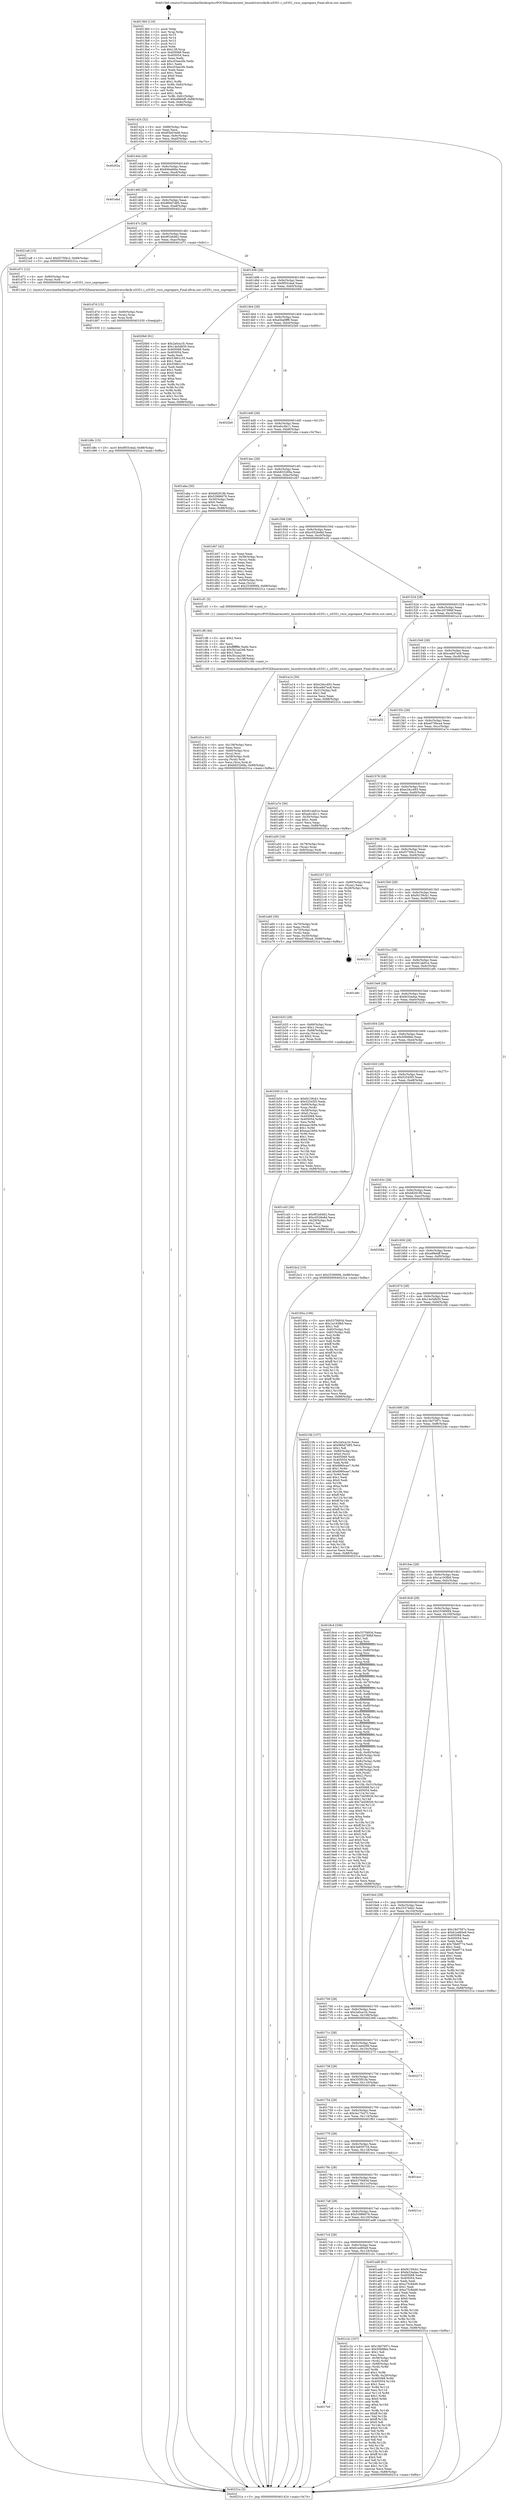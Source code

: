 digraph "0x4013b0" {
  label = "0x4013b0 (/mnt/c/Users/mathe/Desktop/tcc/POCII/binaries/extr_linuxdriversclkclk-si5351.c_si5351_vxco_unprepare_Final-ollvm.out::main(0))"
  labelloc = "t"
  node[shape=record]

  Entry [label="",width=0.3,height=0.3,shape=circle,fillcolor=black,style=filled]
  "0x401424" [label="{
     0x401424 [32]\l
     | [instrs]\l
     &nbsp;&nbsp;0x401424 \<+6\>: mov -0x88(%rbp),%eax\l
     &nbsp;&nbsp;0x40142a \<+2\>: mov %eax,%ecx\l
     &nbsp;&nbsp;0x40142c \<+6\>: sub $0x83b034d8,%ecx\l
     &nbsp;&nbsp;0x401432 \<+6\>: mov %eax,-0x9c(%rbp)\l
     &nbsp;&nbsp;0x401438 \<+6\>: mov %ecx,-0xa0(%rbp)\l
     &nbsp;&nbsp;0x40143e \<+6\>: je 000000000040202a \<main+0xc7a\>\l
  }"]
  "0x40202a" [label="{
     0x40202a\l
  }", style=dashed]
  "0x401444" [label="{
     0x401444 [28]\l
     | [instrs]\l
     &nbsp;&nbsp;0x401444 \<+5\>: jmp 0000000000401449 \<main+0x99\>\l
     &nbsp;&nbsp;0x401449 \<+6\>: mov -0x9c(%rbp),%eax\l
     &nbsp;&nbsp;0x40144f \<+5\>: sub $0x84bafdda,%eax\l
     &nbsp;&nbsp;0x401454 \<+6\>: mov %eax,-0xa4(%rbp)\l
     &nbsp;&nbsp;0x40145a \<+6\>: je 0000000000401ebd \<main+0xb0d\>\l
  }"]
  Exit [label="",width=0.3,height=0.3,shape=circle,fillcolor=black,style=filled,peripheries=2]
  "0x401ebd" [label="{
     0x401ebd\l
  }", style=dashed]
  "0x401460" [label="{
     0x401460 [28]\l
     | [instrs]\l
     &nbsp;&nbsp;0x401460 \<+5\>: jmp 0000000000401465 \<main+0xb5\>\l
     &nbsp;&nbsp;0x401465 \<+6\>: mov -0x9c(%rbp),%eax\l
     &nbsp;&nbsp;0x40146b \<+5\>: sub $0x966d7d85,%eax\l
     &nbsp;&nbsp;0x401470 \<+6\>: mov %eax,-0xa8(%rbp)\l
     &nbsp;&nbsp;0x401476 \<+6\>: je 00000000004021a8 \<main+0xdf8\>\l
  }"]
  "0x401d8c" [label="{
     0x401d8c [15]\l
     | [instrs]\l
     &nbsp;&nbsp;0x401d8c \<+10\>: movl $0x9f55c4ad,-0x88(%rbp)\l
     &nbsp;&nbsp;0x401d96 \<+5\>: jmp 000000000040231a \<main+0xf6a\>\l
  }"]
  "0x4021a8" [label="{
     0x4021a8 [15]\l
     | [instrs]\l
     &nbsp;&nbsp;0x4021a8 \<+10\>: movl $0xf375f4c2,-0x88(%rbp)\l
     &nbsp;&nbsp;0x4021b2 \<+5\>: jmp 000000000040231a \<main+0xf6a\>\l
  }"]
  "0x40147c" [label="{
     0x40147c [28]\l
     | [instrs]\l
     &nbsp;&nbsp;0x40147c \<+5\>: jmp 0000000000401481 \<main+0xd1\>\l
     &nbsp;&nbsp;0x401481 \<+6\>: mov -0x9c(%rbp),%eax\l
     &nbsp;&nbsp;0x401487 \<+5\>: sub $0x9f1b6462,%eax\l
     &nbsp;&nbsp;0x40148c \<+6\>: mov %eax,-0xac(%rbp)\l
     &nbsp;&nbsp;0x401492 \<+6\>: je 0000000000401d71 \<main+0x9c1\>\l
  }"]
  "0x401d7d" [label="{
     0x401d7d [15]\l
     | [instrs]\l
     &nbsp;&nbsp;0x401d7d \<+4\>: mov -0x60(%rbp),%rax\l
     &nbsp;&nbsp;0x401d81 \<+3\>: mov (%rax),%rax\l
     &nbsp;&nbsp;0x401d84 \<+3\>: mov %rax,%rdi\l
     &nbsp;&nbsp;0x401d87 \<+5\>: call 0000000000401030 \<free@plt\>\l
     | [calls]\l
     &nbsp;&nbsp;0x401030 \{1\} (unknown)\l
  }"]
  "0x401d71" [label="{
     0x401d71 [12]\l
     | [instrs]\l
     &nbsp;&nbsp;0x401d71 \<+4\>: mov -0x60(%rbp),%rax\l
     &nbsp;&nbsp;0x401d75 \<+3\>: mov (%rax),%rdi\l
     &nbsp;&nbsp;0x401d78 \<+5\>: call 00000000004013a0 \<si5351_vxco_unprepare\>\l
     | [calls]\l
     &nbsp;&nbsp;0x4013a0 \{1\} (/mnt/c/Users/mathe/Desktop/tcc/POCII/binaries/extr_linuxdriversclkclk-si5351.c_si5351_vxco_unprepare_Final-ollvm.out::si5351_vxco_unprepare)\l
  }"]
  "0x401498" [label="{
     0x401498 [28]\l
     | [instrs]\l
     &nbsp;&nbsp;0x401498 \<+5\>: jmp 000000000040149d \<main+0xed\>\l
     &nbsp;&nbsp;0x40149d \<+6\>: mov -0x9c(%rbp),%eax\l
     &nbsp;&nbsp;0x4014a3 \<+5\>: sub $0x9f55c4ad,%eax\l
     &nbsp;&nbsp;0x4014a8 \<+6\>: mov %eax,-0xb0(%rbp)\l
     &nbsp;&nbsp;0x4014ae \<+6\>: je 00000000004020b0 \<main+0xd00\>\l
  }"]
  "0x401d1e" [label="{
     0x401d1e [41]\l
     | [instrs]\l
     &nbsp;&nbsp;0x401d1e \<+6\>: mov -0x138(%rbp),%ecx\l
     &nbsp;&nbsp;0x401d24 \<+3\>: imul %eax,%ecx\l
     &nbsp;&nbsp;0x401d27 \<+4\>: mov -0x60(%rbp),%rsi\l
     &nbsp;&nbsp;0x401d2b \<+3\>: mov (%rsi),%rsi\l
     &nbsp;&nbsp;0x401d2e \<+4\>: mov -0x58(%rbp),%rdi\l
     &nbsp;&nbsp;0x401d32 \<+3\>: movslq (%rdi),%rdi\l
     &nbsp;&nbsp;0x401d35 \<+3\>: mov %ecx,(%rsi,%rdi,4)\l
     &nbsp;&nbsp;0x401d38 \<+10\>: movl $0xb833269a,-0x88(%rbp)\l
     &nbsp;&nbsp;0x401d42 \<+5\>: jmp 000000000040231a \<main+0xf6a\>\l
  }"]
  "0x4020b0" [label="{
     0x4020b0 [91]\l
     | [instrs]\l
     &nbsp;&nbsp;0x4020b0 \<+5\>: mov $0x2a0ca1fc,%eax\l
     &nbsp;&nbsp;0x4020b5 \<+5\>: mov $0x14e5db50,%ecx\l
     &nbsp;&nbsp;0x4020ba \<+7\>: mov 0x405068,%edx\l
     &nbsp;&nbsp;0x4020c1 \<+7\>: mov 0x405054,%esi\l
     &nbsp;&nbsp;0x4020c8 \<+2\>: mov %edx,%edi\l
     &nbsp;&nbsp;0x4020ca \<+6\>: add $0x53861c35,%edi\l
     &nbsp;&nbsp;0x4020d0 \<+3\>: sub $0x1,%edi\l
     &nbsp;&nbsp;0x4020d3 \<+6\>: sub $0x53861c35,%edi\l
     &nbsp;&nbsp;0x4020d9 \<+3\>: imul %edi,%edx\l
     &nbsp;&nbsp;0x4020dc \<+3\>: and $0x1,%edx\l
     &nbsp;&nbsp;0x4020df \<+3\>: cmp $0x0,%edx\l
     &nbsp;&nbsp;0x4020e2 \<+4\>: sete %r8b\l
     &nbsp;&nbsp;0x4020e6 \<+3\>: cmp $0xa,%esi\l
     &nbsp;&nbsp;0x4020e9 \<+4\>: setl %r9b\l
     &nbsp;&nbsp;0x4020ed \<+3\>: mov %r8b,%r10b\l
     &nbsp;&nbsp;0x4020f0 \<+3\>: and %r9b,%r10b\l
     &nbsp;&nbsp;0x4020f3 \<+3\>: xor %r9b,%r8b\l
     &nbsp;&nbsp;0x4020f6 \<+3\>: or %r8b,%r10b\l
     &nbsp;&nbsp;0x4020f9 \<+4\>: test $0x1,%r10b\l
     &nbsp;&nbsp;0x4020fd \<+3\>: cmovne %ecx,%eax\l
     &nbsp;&nbsp;0x402100 \<+6\>: mov %eax,-0x88(%rbp)\l
     &nbsp;&nbsp;0x402106 \<+5\>: jmp 000000000040231a \<main+0xf6a\>\l
  }"]
  "0x4014b4" [label="{
     0x4014b4 [28]\l
     | [instrs]\l
     &nbsp;&nbsp;0x4014b4 \<+5\>: jmp 00000000004014b9 \<main+0x109\>\l
     &nbsp;&nbsp;0x4014b9 \<+6\>: mov -0x9c(%rbp),%eax\l
     &nbsp;&nbsp;0x4014bf \<+5\>: sub $0xa5ba9ff8,%eax\l
     &nbsp;&nbsp;0x4014c4 \<+6\>: mov %eax,-0xb4(%rbp)\l
     &nbsp;&nbsp;0x4014ca \<+6\>: je 00000000004022b0 \<main+0xf00\>\l
  }"]
  "0x401cf6" [label="{
     0x401cf6 [40]\l
     | [instrs]\l
     &nbsp;&nbsp;0x401cf6 \<+5\>: mov $0x2,%ecx\l
     &nbsp;&nbsp;0x401cfb \<+1\>: cltd\l
     &nbsp;&nbsp;0x401cfc \<+2\>: idiv %ecx\l
     &nbsp;&nbsp;0x401cfe \<+6\>: imul $0xfffffffe,%edx,%ecx\l
     &nbsp;&nbsp;0x401d04 \<+6\>: sub $0x3b1aa248,%ecx\l
     &nbsp;&nbsp;0x401d0a \<+3\>: add $0x1,%ecx\l
     &nbsp;&nbsp;0x401d0d \<+6\>: add $0x3b1aa248,%ecx\l
     &nbsp;&nbsp;0x401d13 \<+6\>: mov %ecx,-0x138(%rbp)\l
     &nbsp;&nbsp;0x401d19 \<+5\>: call 0000000000401160 \<next_i\>\l
     | [calls]\l
     &nbsp;&nbsp;0x401160 \{1\} (/mnt/c/Users/mathe/Desktop/tcc/POCII/binaries/extr_linuxdriversclkclk-si5351.c_si5351_vxco_unprepare_Final-ollvm.out::next_i)\l
  }"]
  "0x4022b0" [label="{
     0x4022b0\l
  }", style=dashed]
  "0x4014d0" [label="{
     0x4014d0 [28]\l
     | [instrs]\l
     &nbsp;&nbsp;0x4014d0 \<+5\>: jmp 00000000004014d5 \<main+0x125\>\l
     &nbsp;&nbsp;0x4014d5 \<+6\>: mov -0x9c(%rbp),%eax\l
     &nbsp;&nbsp;0x4014db \<+5\>: sub $0xafcc4b11,%eax\l
     &nbsp;&nbsp;0x4014e0 \<+6\>: mov %eax,-0xb8(%rbp)\l
     &nbsp;&nbsp;0x4014e6 \<+6\>: je 0000000000401aba \<main+0x70a\>\l
  }"]
  "0x4017e0" [label="{
     0x4017e0\l
  }", style=dashed]
  "0x401aba" [label="{
     0x401aba [30]\l
     | [instrs]\l
     &nbsp;&nbsp;0x401aba \<+5\>: mov $0xb82919b,%eax\l
     &nbsp;&nbsp;0x401abf \<+5\>: mov $0x53986076,%ecx\l
     &nbsp;&nbsp;0x401ac4 \<+3\>: mov -0x30(%rbp),%edx\l
     &nbsp;&nbsp;0x401ac7 \<+3\>: cmp $0x0,%edx\l
     &nbsp;&nbsp;0x401aca \<+3\>: cmove %ecx,%eax\l
     &nbsp;&nbsp;0x401acd \<+6\>: mov %eax,-0x88(%rbp)\l
     &nbsp;&nbsp;0x401ad3 \<+5\>: jmp 000000000040231a \<main+0xf6a\>\l
  }"]
  "0x4014ec" [label="{
     0x4014ec [28]\l
     | [instrs]\l
     &nbsp;&nbsp;0x4014ec \<+5\>: jmp 00000000004014f1 \<main+0x141\>\l
     &nbsp;&nbsp;0x4014f1 \<+6\>: mov -0x9c(%rbp),%eax\l
     &nbsp;&nbsp;0x4014f7 \<+5\>: sub $0xb833269a,%eax\l
     &nbsp;&nbsp;0x4014fc \<+6\>: mov %eax,-0xbc(%rbp)\l
     &nbsp;&nbsp;0x401502 \<+6\>: je 0000000000401d47 \<main+0x997\>\l
  }"]
  "0x401c2c" [label="{
     0x401c2c [167]\l
     | [instrs]\l
     &nbsp;&nbsp;0x401c2c \<+5\>: mov $0x18d7597c,%eax\l
     &nbsp;&nbsp;0x401c31 \<+5\>: mov $0x50fd9bb,%ecx\l
     &nbsp;&nbsp;0x401c36 \<+2\>: mov $0x1,%dl\l
     &nbsp;&nbsp;0x401c38 \<+2\>: xor %esi,%esi\l
     &nbsp;&nbsp;0x401c3a \<+4\>: mov -0x58(%rbp),%rdi\l
     &nbsp;&nbsp;0x401c3e \<+3\>: mov (%rdi),%r8d\l
     &nbsp;&nbsp;0x401c41 \<+4\>: mov -0x68(%rbp),%rdi\l
     &nbsp;&nbsp;0x401c45 \<+3\>: cmp (%rdi),%r8d\l
     &nbsp;&nbsp;0x401c48 \<+4\>: setl %r9b\l
     &nbsp;&nbsp;0x401c4c \<+4\>: and $0x1,%r9b\l
     &nbsp;&nbsp;0x401c50 \<+4\>: mov %r9b,-0x29(%rbp)\l
     &nbsp;&nbsp;0x401c54 \<+8\>: mov 0x405068,%r8d\l
     &nbsp;&nbsp;0x401c5c \<+8\>: mov 0x405054,%r10d\l
     &nbsp;&nbsp;0x401c64 \<+3\>: sub $0x1,%esi\l
     &nbsp;&nbsp;0x401c67 \<+3\>: mov %r8d,%r11d\l
     &nbsp;&nbsp;0x401c6a \<+3\>: add %esi,%r11d\l
     &nbsp;&nbsp;0x401c6d \<+4\>: imul %r11d,%r8d\l
     &nbsp;&nbsp;0x401c71 \<+4\>: and $0x1,%r8d\l
     &nbsp;&nbsp;0x401c75 \<+4\>: cmp $0x0,%r8d\l
     &nbsp;&nbsp;0x401c79 \<+4\>: sete %r9b\l
     &nbsp;&nbsp;0x401c7d \<+4\>: cmp $0xa,%r10d\l
     &nbsp;&nbsp;0x401c81 \<+3\>: setl %bl\l
     &nbsp;&nbsp;0x401c84 \<+3\>: mov %r9b,%r14b\l
     &nbsp;&nbsp;0x401c87 \<+4\>: xor $0xff,%r14b\l
     &nbsp;&nbsp;0x401c8b \<+3\>: mov %bl,%r15b\l
     &nbsp;&nbsp;0x401c8e \<+4\>: xor $0xff,%r15b\l
     &nbsp;&nbsp;0x401c92 \<+3\>: xor $0x0,%dl\l
     &nbsp;&nbsp;0x401c95 \<+3\>: mov %r14b,%r12b\l
     &nbsp;&nbsp;0x401c98 \<+4\>: and $0x0,%r12b\l
     &nbsp;&nbsp;0x401c9c \<+3\>: and %dl,%r9b\l
     &nbsp;&nbsp;0x401c9f \<+3\>: mov %r15b,%r13b\l
     &nbsp;&nbsp;0x401ca2 \<+4\>: and $0x0,%r13b\l
     &nbsp;&nbsp;0x401ca6 \<+2\>: and %dl,%bl\l
     &nbsp;&nbsp;0x401ca8 \<+3\>: or %r9b,%r12b\l
     &nbsp;&nbsp;0x401cab \<+3\>: or %bl,%r13b\l
     &nbsp;&nbsp;0x401cae \<+3\>: xor %r13b,%r12b\l
     &nbsp;&nbsp;0x401cb1 \<+3\>: or %r15b,%r14b\l
     &nbsp;&nbsp;0x401cb4 \<+4\>: xor $0xff,%r14b\l
     &nbsp;&nbsp;0x401cb8 \<+3\>: or $0x0,%dl\l
     &nbsp;&nbsp;0x401cbb \<+3\>: and %dl,%r14b\l
     &nbsp;&nbsp;0x401cbe \<+3\>: or %r14b,%r12b\l
     &nbsp;&nbsp;0x401cc1 \<+4\>: test $0x1,%r12b\l
     &nbsp;&nbsp;0x401cc5 \<+3\>: cmovne %ecx,%eax\l
     &nbsp;&nbsp;0x401cc8 \<+6\>: mov %eax,-0x88(%rbp)\l
     &nbsp;&nbsp;0x401cce \<+5\>: jmp 000000000040231a \<main+0xf6a\>\l
  }"]
  "0x401d47" [label="{
     0x401d47 [42]\l
     | [instrs]\l
     &nbsp;&nbsp;0x401d47 \<+2\>: xor %eax,%eax\l
     &nbsp;&nbsp;0x401d49 \<+4\>: mov -0x58(%rbp),%rcx\l
     &nbsp;&nbsp;0x401d4d \<+2\>: mov (%rcx),%edx\l
     &nbsp;&nbsp;0x401d4f \<+2\>: mov %eax,%esi\l
     &nbsp;&nbsp;0x401d51 \<+2\>: sub %edx,%esi\l
     &nbsp;&nbsp;0x401d53 \<+2\>: mov %eax,%edx\l
     &nbsp;&nbsp;0x401d55 \<+3\>: sub $0x1,%edx\l
     &nbsp;&nbsp;0x401d58 \<+2\>: add %edx,%esi\l
     &nbsp;&nbsp;0x401d5a \<+2\>: sub %esi,%eax\l
     &nbsp;&nbsp;0x401d5c \<+4\>: mov -0x58(%rbp),%rcx\l
     &nbsp;&nbsp;0x401d60 \<+2\>: mov %eax,(%rcx)\l
     &nbsp;&nbsp;0x401d62 \<+10\>: movl $0x253690f4,-0x88(%rbp)\l
     &nbsp;&nbsp;0x401d6c \<+5\>: jmp 000000000040231a \<main+0xf6a\>\l
  }"]
  "0x401508" [label="{
     0x401508 [28]\l
     | [instrs]\l
     &nbsp;&nbsp;0x401508 \<+5\>: jmp 000000000040150d \<main+0x15d\>\l
     &nbsp;&nbsp;0x40150d \<+6\>: mov -0x9c(%rbp),%eax\l
     &nbsp;&nbsp;0x401513 \<+5\>: sub $0xc0526e8d,%eax\l
     &nbsp;&nbsp;0x401518 \<+6\>: mov %eax,-0xc0(%rbp)\l
     &nbsp;&nbsp;0x40151e \<+6\>: je 0000000000401cf1 \<main+0x941\>\l
  }"]
  "0x401b50" [label="{
     0x401b50 [114]\l
     | [instrs]\l
     &nbsp;&nbsp;0x401b50 \<+5\>: mov $0xf4159cb1,%ecx\l
     &nbsp;&nbsp;0x401b55 \<+5\>: mov $0x52545f3,%edx\l
     &nbsp;&nbsp;0x401b5a \<+4\>: mov -0x60(%rbp),%rdi\l
     &nbsp;&nbsp;0x401b5e \<+3\>: mov %rax,(%rdi)\l
     &nbsp;&nbsp;0x401b61 \<+4\>: mov -0x58(%rbp),%rax\l
     &nbsp;&nbsp;0x401b65 \<+6\>: movl $0x0,(%rax)\l
     &nbsp;&nbsp;0x401b6b \<+7\>: mov 0x405068,%esi\l
     &nbsp;&nbsp;0x401b72 \<+8\>: mov 0x405054,%r8d\l
     &nbsp;&nbsp;0x401b7a \<+3\>: mov %esi,%r9d\l
     &nbsp;&nbsp;0x401b7d \<+7\>: sub $0xeaa1fe94,%r9d\l
     &nbsp;&nbsp;0x401b84 \<+4\>: sub $0x1,%r9d\l
     &nbsp;&nbsp;0x401b88 \<+7\>: add $0xeaa1fe94,%r9d\l
     &nbsp;&nbsp;0x401b8f \<+4\>: imul %r9d,%esi\l
     &nbsp;&nbsp;0x401b93 \<+3\>: and $0x1,%esi\l
     &nbsp;&nbsp;0x401b96 \<+3\>: cmp $0x0,%esi\l
     &nbsp;&nbsp;0x401b99 \<+4\>: sete %r10b\l
     &nbsp;&nbsp;0x401b9d \<+4\>: cmp $0xa,%r8d\l
     &nbsp;&nbsp;0x401ba1 \<+4\>: setl %r11b\l
     &nbsp;&nbsp;0x401ba5 \<+3\>: mov %r10b,%bl\l
     &nbsp;&nbsp;0x401ba8 \<+3\>: and %r11b,%bl\l
     &nbsp;&nbsp;0x401bab \<+3\>: xor %r11b,%r10b\l
     &nbsp;&nbsp;0x401bae \<+3\>: or %r10b,%bl\l
     &nbsp;&nbsp;0x401bb1 \<+3\>: test $0x1,%bl\l
     &nbsp;&nbsp;0x401bb4 \<+3\>: cmovne %edx,%ecx\l
     &nbsp;&nbsp;0x401bb7 \<+6\>: mov %ecx,-0x88(%rbp)\l
     &nbsp;&nbsp;0x401bbd \<+5\>: jmp 000000000040231a \<main+0xf6a\>\l
  }"]
  "0x401cf1" [label="{
     0x401cf1 [5]\l
     | [instrs]\l
     &nbsp;&nbsp;0x401cf1 \<+5\>: call 0000000000401160 \<next_i\>\l
     | [calls]\l
     &nbsp;&nbsp;0x401160 \{1\} (/mnt/c/Users/mathe/Desktop/tcc/POCII/binaries/extr_linuxdriversclkclk-si5351.c_si5351_vxco_unprepare_Final-ollvm.out::next_i)\l
  }"]
  "0x401524" [label="{
     0x401524 [28]\l
     | [instrs]\l
     &nbsp;&nbsp;0x401524 \<+5\>: jmp 0000000000401529 \<main+0x179\>\l
     &nbsp;&nbsp;0x401529 \<+6\>: mov -0x9c(%rbp),%eax\l
     &nbsp;&nbsp;0x40152f \<+5\>: sub $0xc20789bf,%eax\l
     &nbsp;&nbsp;0x401534 \<+6\>: mov %eax,-0xc4(%rbp)\l
     &nbsp;&nbsp;0x40153a \<+6\>: je 0000000000401a14 \<main+0x664\>\l
  }"]
  "0x4017c4" [label="{
     0x4017c4 [28]\l
     | [instrs]\l
     &nbsp;&nbsp;0x4017c4 \<+5\>: jmp 00000000004017c9 \<main+0x419\>\l
     &nbsp;&nbsp;0x4017c9 \<+6\>: mov -0x9c(%rbp),%eax\l
     &nbsp;&nbsp;0x4017cf \<+5\>: sub $0x61ed85e9,%eax\l
     &nbsp;&nbsp;0x4017d4 \<+6\>: mov %eax,-0x124(%rbp)\l
     &nbsp;&nbsp;0x4017da \<+6\>: je 0000000000401c2c \<main+0x87c\>\l
  }"]
  "0x401a14" [label="{
     0x401a14 [30]\l
     | [instrs]\l
     &nbsp;&nbsp;0x401a14 \<+5\>: mov $0xe2dcc493,%eax\l
     &nbsp;&nbsp;0x401a19 \<+5\>: mov $0xca8d7ac8,%ecx\l
     &nbsp;&nbsp;0x401a1e \<+3\>: mov -0x31(%rbp),%dl\l
     &nbsp;&nbsp;0x401a21 \<+3\>: test $0x1,%dl\l
     &nbsp;&nbsp;0x401a24 \<+3\>: cmovne %ecx,%eax\l
     &nbsp;&nbsp;0x401a27 \<+6\>: mov %eax,-0x88(%rbp)\l
     &nbsp;&nbsp;0x401a2d \<+5\>: jmp 000000000040231a \<main+0xf6a\>\l
  }"]
  "0x401540" [label="{
     0x401540 [28]\l
     | [instrs]\l
     &nbsp;&nbsp;0x401540 \<+5\>: jmp 0000000000401545 \<main+0x195\>\l
     &nbsp;&nbsp;0x401545 \<+6\>: mov -0x9c(%rbp),%eax\l
     &nbsp;&nbsp;0x40154b \<+5\>: sub $0xca8d7ac8,%eax\l
     &nbsp;&nbsp;0x401550 \<+6\>: mov %eax,-0xc8(%rbp)\l
     &nbsp;&nbsp;0x401556 \<+6\>: je 0000000000401a32 \<main+0x682\>\l
  }"]
  "0x401ad8" [label="{
     0x401ad8 [91]\l
     | [instrs]\l
     &nbsp;&nbsp;0x401ad8 \<+5\>: mov $0xf4159cb1,%eax\l
     &nbsp;&nbsp;0x401add \<+5\>: mov $0xfe33adaa,%ecx\l
     &nbsp;&nbsp;0x401ae2 \<+7\>: mov 0x405068,%edx\l
     &nbsp;&nbsp;0x401ae9 \<+7\>: mov 0x405054,%esi\l
     &nbsp;&nbsp;0x401af0 \<+2\>: mov %edx,%edi\l
     &nbsp;&nbsp;0x401af2 \<+6\>: sub $0xa75c8dd6,%edi\l
     &nbsp;&nbsp;0x401af8 \<+3\>: sub $0x1,%edi\l
     &nbsp;&nbsp;0x401afb \<+6\>: add $0xa75c8dd6,%edi\l
     &nbsp;&nbsp;0x401b01 \<+3\>: imul %edi,%edx\l
     &nbsp;&nbsp;0x401b04 \<+3\>: and $0x1,%edx\l
     &nbsp;&nbsp;0x401b07 \<+3\>: cmp $0x0,%edx\l
     &nbsp;&nbsp;0x401b0a \<+4\>: sete %r8b\l
     &nbsp;&nbsp;0x401b0e \<+3\>: cmp $0xa,%esi\l
     &nbsp;&nbsp;0x401b11 \<+4\>: setl %r9b\l
     &nbsp;&nbsp;0x401b15 \<+3\>: mov %r8b,%r10b\l
     &nbsp;&nbsp;0x401b18 \<+3\>: and %r9b,%r10b\l
     &nbsp;&nbsp;0x401b1b \<+3\>: xor %r9b,%r8b\l
     &nbsp;&nbsp;0x401b1e \<+3\>: or %r8b,%r10b\l
     &nbsp;&nbsp;0x401b21 \<+4\>: test $0x1,%r10b\l
     &nbsp;&nbsp;0x401b25 \<+3\>: cmovne %ecx,%eax\l
     &nbsp;&nbsp;0x401b28 \<+6\>: mov %eax,-0x88(%rbp)\l
     &nbsp;&nbsp;0x401b2e \<+5\>: jmp 000000000040231a \<main+0xf6a\>\l
  }"]
  "0x401a32" [label="{
     0x401a32\l
  }", style=dashed]
  "0x40155c" [label="{
     0x40155c [28]\l
     | [instrs]\l
     &nbsp;&nbsp;0x40155c \<+5\>: jmp 0000000000401561 \<main+0x1b1\>\l
     &nbsp;&nbsp;0x401561 \<+6\>: mov -0x9c(%rbp),%eax\l
     &nbsp;&nbsp;0x401567 \<+5\>: sub $0xe070bca4,%eax\l
     &nbsp;&nbsp;0x40156c \<+6\>: mov %eax,-0xcc(%rbp)\l
     &nbsp;&nbsp;0x401572 \<+6\>: je 0000000000401a7e \<main+0x6ce\>\l
  }"]
  "0x4017a8" [label="{
     0x4017a8 [28]\l
     | [instrs]\l
     &nbsp;&nbsp;0x4017a8 \<+5\>: jmp 00000000004017ad \<main+0x3fd\>\l
     &nbsp;&nbsp;0x4017ad \<+6\>: mov -0x9c(%rbp),%eax\l
     &nbsp;&nbsp;0x4017b3 \<+5\>: sub $0x53986076,%eax\l
     &nbsp;&nbsp;0x4017b8 \<+6\>: mov %eax,-0x120(%rbp)\l
     &nbsp;&nbsp;0x4017be \<+6\>: je 0000000000401ad8 \<main+0x728\>\l
  }"]
  "0x401a7e" [label="{
     0x401a7e [30]\l
     | [instrs]\l
     &nbsp;&nbsp;0x401a7e \<+5\>: mov $0xf41ab91e,%eax\l
     &nbsp;&nbsp;0x401a83 \<+5\>: mov $0xafcc4b11,%ecx\l
     &nbsp;&nbsp;0x401a88 \<+3\>: mov -0x30(%rbp),%edx\l
     &nbsp;&nbsp;0x401a8b \<+3\>: cmp $0x1,%edx\l
     &nbsp;&nbsp;0x401a8e \<+3\>: cmovl %ecx,%eax\l
     &nbsp;&nbsp;0x401a91 \<+6\>: mov %eax,-0x88(%rbp)\l
     &nbsp;&nbsp;0x401a97 \<+5\>: jmp 000000000040231a \<main+0xf6a\>\l
  }"]
  "0x401578" [label="{
     0x401578 [28]\l
     | [instrs]\l
     &nbsp;&nbsp;0x401578 \<+5\>: jmp 000000000040157d \<main+0x1cd\>\l
     &nbsp;&nbsp;0x40157d \<+6\>: mov -0x9c(%rbp),%eax\l
     &nbsp;&nbsp;0x401583 \<+5\>: sub $0xe2dcc493,%eax\l
     &nbsp;&nbsp;0x401588 \<+6\>: mov %eax,-0xd0(%rbp)\l
     &nbsp;&nbsp;0x40158e \<+6\>: je 0000000000401a50 \<main+0x6a0\>\l
  }"]
  "0x4021cc" [label="{
     0x4021cc\l
  }", style=dashed]
  "0x401a50" [label="{
     0x401a50 [16]\l
     | [instrs]\l
     &nbsp;&nbsp;0x401a50 \<+4\>: mov -0x78(%rbp),%rax\l
     &nbsp;&nbsp;0x401a54 \<+3\>: mov (%rax),%rax\l
     &nbsp;&nbsp;0x401a57 \<+4\>: mov 0x8(%rax),%rdi\l
     &nbsp;&nbsp;0x401a5b \<+5\>: call 0000000000401060 \<atoi@plt\>\l
     | [calls]\l
     &nbsp;&nbsp;0x401060 \{1\} (unknown)\l
  }"]
  "0x401594" [label="{
     0x401594 [28]\l
     | [instrs]\l
     &nbsp;&nbsp;0x401594 \<+5\>: jmp 0000000000401599 \<main+0x1e9\>\l
     &nbsp;&nbsp;0x401599 \<+6\>: mov -0x9c(%rbp),%eax\l
     &nbsp;&nbsp;0x40159f \<+5\>: sub $0xf375f4c2,%eax\l
     &nbsp;&nbsp;0x4015a4 \<+6\>: mov %eax,-0xd4(%rbp)\l
     &nbsp;&nbsp;0x4015aa \<+6\>: je 00000000004021b7 \<main+0xe07\>\l
  }"]
  "0x40178c" [label="{
     0x40178c [28]\l
     | [instrs]\l
     &nbsp;&nbsp;0x40178c \<+5\>: jmp 0000000000401791 \<main+0x3e1\>\l
     &nbsp;&nbsp;0x401791 \<+6\>: mov -0x9c(%rbp),%eax\l
     &nbsp;&nbsp;0x401797 \<+5\>: sub $0x537f493d,%eax\l
     &nbsp;&nbsp;0x40179c \<+6\>: mov %eax,-0x11c(%rbp)\l
     &nbsp;&nbsp;0x4017a2 \<+6\>: je 00000000004021cc \<main+0xe1c\>\l
  }"]
  "0x4021b7" [label="{
     0x4021b7 [21]\l
     | [instrs]\l
     &nbsp;&nbsp;0x4021b7 \<+4\>: mov -0x80(%rbp),%rax\l
     &nbsp;&nbsp;0x4021bb \<+2\>: mov (%rax),%eax\l
     &nbsp;&nbsp;0x4021bd \<+4\>: lea -0x28(%rbp),%rsp\l
     &nbsp;&nbsp;0x4021c1 \<+1\>: pop %rbx\l
     &nbsp;&nbsp;0x4021c2 \<+2\>: pop %r12\l
     &nbsp;&nbsp;0x4021c4 \<+2\>: pop %r13\l
     &nbsp;&nbsp;0x4021c6 \<+2\>: pop %r14\l
     &nbsp;&nbsp;0x4021c8 \<+2\>: pop %r15\l
     &nbsp;&nbsp;0x4021ca \<+1\>: pop %rbp\l
     &nbsp;&nbsp;0x4021cb \<+1\>: ret\l
  }"]
  "0x4015b0" [label="{
     0x4015b0 [28]\l
     | [instrs]\l
     &nbsp;&nbsp;0x4015b0 \<+5\>: jmp 00000000004015b5 \<main+0x205\>\l
     &nbsp;&nbsp;0x4015b5 \<+6\>: mov -0x9c(%rbp),%eax\l
     &nbsp;&nbsp;0x4015bb \<+5\>: sub $0xf4159cb1,%eax\l
     &nbsp;&nbsp;0x4015c0 \<+6\>: mov %eax,-0xd8(%rbp)\l
     &nbsp;&nbsp;0x4015c6 \<+6\>: je 0000000000402211 \<main+0xe61\>\l
  }"]
  "0x401ecc" [label="{
     0x401ecc\l
  }", style=dashed]
  "0x402211" [label="{
     0x402211\l
  }", style=dashed]
  "0x4015cc" [label="{
     0x4015cc [28]\l
     | [instrs]\l
     &nbsp;&nbsp;0x4015cc \<+5\>: jmp 00000000004015d1 \<main+0x221\>\l
     &nbsp;&nbsp;0x4015d1 \<+6\>: mov -0x9c(%rbp),%eax\l
     &nbsp;&nbsp;0x4015d7 \<+5\>: sub $0xf41ab91e,%eax\l
     &nbsp;&nbsp;0x4015dc \<+6\>: mov %eax,-0xdc(%rbp)\l
     &nbsp;&nbsp;0x4015e2 \<+6\>: je 0000000000401a9c \<main+0x6ec\>\l
  }"]
  "0x401770" [label="{
     0x401770 [28]\l
     | [instrs]\l
     &nbsp;&nbsp;0x401770 \<+5\>: jmp 0000000000401775 \<main+0x3c5\>\l
     &nbsp;&nbsp;0x401775 \<+6\>: mov -0x9c(%rbp),%eax\l
     &nbsp;&nbsp;0x40177b \<+5\>: sub $0x3e650734,%eax\l
     &nbsp;&nbsp;0x401780 \<+6\>: mov %eax,-0x118(%rbp)\l
     &nbsp;&nbsp;0x401786 \<+6\>: je 0000000000401ecc \<main+0xb1c\>\l
  }"]
  "0x401a9c" [label="{
     0x401a9c\l
  }", style=dashed]
  "0x4015e8" [label="{
     0x4015e8 [28]\l
     | [instrs]\l
     &nbsp;&nbsp;0x4015e8 \<+5\>: jmp 00000000004015ed \<main+0x23d\>\l
     &nbsp;&nbsp;0x4015ed \<+6\>: mov -0x9c(%rbp),%eax\l
     &nbsp;&nbsp;0x4015f3 \<+5\>: sub $0xfe33adaa,%eax\l
     &nbsp;&nbsp;0x4015f8 \<+6\>: mov %eax,-0xe0(%rbp)\l
     &nbsp;&nbsp;0x4015fe \<+6\>: je 0000000000401b33 \<main+0x783\>\l
  }"]
  "0x401f83" [label="{
     0x401f83\l
  }", style=dashed]
  "0x401b33" [label="{
     0x401b33 [29]\l
     | [instrs]\l
     &nbsp;&nbsp;0x401b33 \<+4\>: mov -0x68(%rbp),%rax\l
     &nbsp;&nbsp;0x401b37 \<+6\>: movl $0x1,(%rax)\l
     &nbsp;&nbsp;0x401b3d \<+4\>: mov -0x68(%rbp),%rax\l
     &nbsp;&nbsp;0x401b41 \<+3\>: movslq (%rax),%rax\l
     &nbsp;&nbsp;0x401b44 \<+4\>: shl $0x2,%rax\l
     &nbsp;&nbsp;0x401b48 \<+3\>: mov %rax,%rdi\l
     &nbsp;&nbsp;0x401b4b \<+5\>: call 0000000000401050 \<malloc@plt\>\l
     | [calls]\l
     &nbsp;&nbsp;0x401050 \{1\} (unknown)\l
  }"]
  "0x401604" [label="{
     0x401604 [28]\l
     | [instrs]\l
     &nbsp;&nbsp;0x401604 \<+5\>: jmp 0000000000401609 \<main+0x259\>\l
     &nbsp;&nbsp;0x401609 \<+6\>: mov -0x9c(%rbp),%eax\l
     &nbsp;&nbsp;0x40160f \<+5\>: sub $0x50fd9bb,%eax\l
     &nbsp;&nbsp;0x401614 \<+6\>: mov %eax,-0xe4(%rbp)\l
     &nbsp;&nbsp;0x40161a \<+6\>: je 0000000000401cd3 \<main+0x923\>\l
  }"]
  "0x401754" [label="{
     0x401754 [28]\l
     | [instrs]\l
     &nbsp;&nbsp;0x401754 \<+5\>: jmp 0000000000401759 \<main+0x3a9\>\l
     &nbsp;&nbsp;0x401759 \<+6\>: mov -0x9c(%rbp),%eax\l
     &nbsp;&nbsp;0x40175f \<+5\>: sub $0x3a17b473,%eax\l
     &nbsp;&nbsp;0x401764 \<+6\>: mov %eax,-0x114(%rbp)\l
     &nbsp;&nbsp;0x40176a \<+6\>: je 0000000000401f83 \<main+0xbd3\>\l
  }"]
  "0x401cd3" [label="{
     0x401cd3 [30]\l
     | [instrs]\l
     &nbsp;&nbsp;0x401cd3 \<+5\>: mov $0x9f1b6462,%eax\l
     &nbsp;&nbsp;0x401cd8 \<+5\>: mov $0xc0526e8d,%ecx\l
     &nbsp;&nbsp;0x401cdd \<+3\>: mov -0x29(%rbp),%dl\l
     &nbsp;&nbsp;0x401ce0 \<+3\>: test $0x1,%dl\l
     &nbsp;&nbsp;0x401ce3 \<+3\>: cmovne %ecx,%eax\l
     &nbsp;&nbsp;0x401ce6 \<+6\>: mov %eax,-0x88(%rbp)\l
     &nbsp;&nbsp;0x401cec \<+5\>: jmp 000000000040231a \<main+0xf6a\>\l
  }"]
  "0x401620" [label="{
     0x401620 [28]\l
     | [instrs]\l
     &nbsp;&nbsp;0x401620 \<+5\>: jmp 0000000000401625 \<main+0x275\>\l
     &nbsp;&nbsp;0x401625 \<+6\>: mov -0x9c(%rbp),%eax\l
     &nbsp;&nbsp;0x40162b \<+5\>: sub $0x52545f3,%eax\l
     &nbsp;&nbsp;0x401630 \<+6\>: mov %eax,-0xe8(%rbp)\l
     &nbsp;&nbsp;0x401636 \<+6\>: je 0000000000401bc2 \<main+0x812\>\l
  }"]
  "0x401d9b" [label="{
     0x401d9b\l
  }", style=dashed]
  "0x401bc2" [label="{
     0x401bc2 [15]\l
     | [instrs]\l
     &nbsp;&nbsp;0x401bc2 \<+10\>: movl $0x253690f4,-0x88(%rbp)\l
     &nbsp;&nbsp;0x401bcc \<+5\>: jmp 000000000040231a \<main+0xf6a\>\l
  }"]
  "0x40163c" [label="{
     0x40163c [28]\l
     | [instrs]\l
     &nbsp;&nbsp;0x40163c \<+5\>: jmp 0000000000401641 \<main+0x291\>\l
     &nbsp;&nbsp;0x401641 \<+6\>: mov -0x9c(%rbp),%eax\l
     &nbsp;&nbsp;0x401647 \<+5\>: sub $0xb82919b,%eax\l
     &nbsp;&nbsp;0x40164c \<+6\>: mov %eax,-0xec(%rbp)\l
     &nbsp;&nbsp;0x401652 \<+6\>: je 000000000040208d \<main+0xcdd\>\l
  }"]
  "0x401738" [label="{
     0x401738 [28]\l
     | [instrs]\l
     &nbsp;&nbsp;0x401738 \<+5\>: jmp 000000000040173d \<main+0x38d\>\l
     &nbsp;&nbsp;0x40173d \<+6\>: mov -0x9c(%rbp),%eax\l
     &nbsp;&nbsp;0x401743 \<+5\>: sub $0x355f51fa,%eax\l
     &nbsp;&nbsp;0x401748 \<+6\>: mov %eax,-0x110(%rbp)\l
     &nbsp;&nbsp;0x40174e \<+6\>: je 0000000000401d9b \<main+0x9eb\>\l
  }"]
  "0x40208d" [label="{
     0x40208d\l
  }", style=dashed]
  "0x401658" [label="{
     0x401658 [28]\l
     | [instrs]\l
     &nbsp;&nbsp;0x401658 \<+5\>: jmp 000000000040165d \<main+0x2ad\>\l
     &nbsp;&nbsp;0x40165d \<+6\>: mov -0x9c(%rbp),%eax\l
     &nbsp;&nbsp;0x401663 \<+5\>: sub $0xe89ebff,%eax\l
     &nbsp;&nbsp;0x401668 \<+6\>: mov %eax,-0xf0(%rbp)\l
     &nbsp;&nbsp;0x40166e \<+6\>: je 000000000040185a \<main+0x4aa\>\l
  }"]
  "0x402273" [label="{
     0x402273\l
  }", style=dashed]
  "0x40185a" [label="{
     0x40185a [106]\l
     | [instrs]\l
     &nbsp;&nbsp;0x40185a \<+5\>: mov $0x537f493d,%eax\l
     &nbsp;&nbsp;0x40185f \<+5\>: mov $0x1a193fb9,%ecx\l
     &nbsp;&nbsp;0x401864 \<+2\>: mov $0x1,%dl\l
     &nbsp;&nbsp;0x401866 \<+7\>: mov -0x82(%rbp),%sil\l
     &nbsp;&nbsp;0x40186d \<+7\>: mov -0x81(%rbp),%dil\l
     &nbsp;&nbsp;0x401874 \<+3\>: mov %sil,%r8b\l
     &nbsp;&nbsp;0x401877 \<+4\>: xor $0xff,%r8b\l
     &nbsp;&nbsp;0x40187b \<+3\>: mov %dil,%r9b\l
     &nbsp;&nbsp;0x40187e \<+4\>: xor $0xff,%r9b\l
     &nbsp;&nbsp;0x401882 \<+3\>: xor $0x1,%dl\l
     &nbsp;&nbsp;0x401885 \<+3\>: mov %r8b,%r10b\l
     &nbsp;&nbsp;0x401888 \<+4\>: and $0xff,%r10b\l
     &nbsp;&nbsp;0x40188c \<+3\>: and %dl,%sil\l
     &nbsp;&nbsp;0x40188f \<+3\>: mov %r9b,%r11b\l
     &nbsp;&nbsp;0x401892 \<+4\>: and $0xff,%r11b\l
     &nbsp;&nbsp;0x401896 \<+3\>: and %dl,%dil\l
     &nbsp;&nbsp;0x401899 \<+3\>: or %sil,%r10b\l
     &nbsp;&nbsp;0x40189c \<+3\>: or %dil,%r11b\l
     &nbsp;&nbsp;0x40189f \<+3\>: xor %r11b,%r10b\l
     &nbsp;&nbsp;0x4018a2 \<+3\>: or %r9b,%r8b\l
     &nbsp;&nbsp;0x4018a5 \<+4\>: xor $0xff,%r8b\l
     &nbsp;&nbsp;0x4018a9 \<+3\>: or $0x1,%dl\l
     &nbsp;&nbsp;0x4018ac \<+3\>: and %dl,%r8b\l
     &nbsp;&nbsp;0x4018af \<+3\>: or %r8b,%r10b\l
     &nbsp;&nbsp;0x4018b2 \<+4\>: test $0x1,%r10b\l
     &nbsp;&nbsp;0x4018b6 \<+3\>: cmovne %ecx,%eax\l
     &nbsp;&nbsp;0x4018b9 \<+6\>: mov %eax,-0x88(%rbp)\l
     &nbsp;&nbsp;0x4018bf \<+5\>: jmp 000000000040231a \<main+0xf6a\>\l
  }"]
  "0x401674" [label="{
     0x401674 [28]\l
     | [instrs]\l
     &nbsp;&nbsp;0x401674 \<+5\>: jmp 0000000000401679 \<main+0x2c9\>\l
     &nbsp;&nbsp;0x401679 \<+6\>: mov -0x9c(%rbp),%eax\l
     &nbsp;&nbsp;0x40167f \<+5\>: sub $0x14e5db50,%eax\l
     &nbsp;&nbsp;0x401684 \<+6\>: mov %eax,-0xf4(%rbp)\l
     &nbsp;&nbsp;0x40168a \<+6\>: je 000000000040210b \<main+0xd5b\>\l
  }"]
  "0x40231a" [label="{
     0x40231a [5]\l
     | [instrs]\l
     &nbsp;&nbsp;0x40231a \<+5\>: jmp 0000000000401424 \<main+0x74\>\l
  }"]
  "0x4013b0" [label="{
     0x4013b0 [116]\l
     | [instrs]\l
     &nbsp;&nbsp;0x4013b0 \<+1\>: push %rbp\l
     &nbsp;&nbsp;0x4013b1 \<+3\>: mov %rsp,%rbp\l
     &nbsp;&nbsp;0x4013b4 \<+2\>: push %r15\l
     &nbsp;&nbsp;0x4013b6 \<+2\>: push %r14\l
     &nbsp;&nbsp;0x4013b8 \<+2\>: push %r13\l
     &nbsp;&nbsp;0x4013ba \<+2\>: push %r12\l
     &nbsp;&nbsp;0x4013bc \<+1\>: push %rbx\l
     &nbsp;&nbsp;0x4013bd \<+7\>: sub $0x138,%rsp\l
     &nbsp;&nbsp;0x4013c4 \<+7\>: mov 0x405068,%eax\l
     &nbsp;&nbsp;0x4013cb \<+7\>: mov 0x405054,%ecx\l
     &nbsp;&nbsp;0x4013d2 \<+2\>: mov %eax,%edx\l
     &nbsp;&nbsp;0x4013d4 \<+6\>: add $0xc03aec0b,%edx\l
     &nbsp;&nbsp;0x4013da \<+3\>: sub $0x1,%edx\l
     &nbsp;&nbsp;0x4013dd \<+6\>: sub $0xc03aec0b,%edx\l
     &nbsp;&nbsp;0x4013e3 \<+3\>: imul %edx,%eax\l
     &nbsp;&nbsp;0x4013e6 \<+3\>: and $0x1,%eax\l
     &nbsp;&nbsp;0x4013e9 \<+3\>: cmp $0x0,%eax\l
     &nbsp;&nbsp;0x4013ec \<+4\>: sete %r8b\l
     &nbsp;&nbsp;0x4013f0 \<+4\>: and $0x1,%r8b\l
     &nbsp;&nbsp;0x4013f4 \<+7\>: mov %r8b,-0x82(%rbp)\l
     &nbsp;&nbsp;0x4013fb \<+3\>: cmp $0xa,%ecx\l
     &nbsp;&nbsp;0x4013fe \<+4\>: setl %r8b\l
     &nbsp;&nbsp;0x401402 \<+4\>: and $0x1,%r8b\l
     &nbsp;&nbsp;0x401406 \<+7\>: mov %r8b,-0x81(%rbp)\l
     &nbsp;&nbsp;0x40140d \<+10\>: movl $0xe89ebff,-0x88(%rbp)\l
     &nbsp;&nbsp;0x401417 \<+6\>: mov %edi,-0x8c(%rbp)\l
     &nbsp;&nbsp;0x40141d \<+7\>: mov %rsi,-0x98(%rbp)\l
  }"]
  "0x40171c" [label="{
     0x40171c [28]\l
     | [instrs]\l
     &nbsp;&nbsp;0x40171c \<+5\>: jmp 0000000000401721 \<main+0x371\>\l
     &nbsp;&nbsp;0x401721 \<+6\>: mov -0x9c(%rbp),%eax\l
     &nbsp;&nbsp;0x401727 \<+5\>: sub $0x31ee4299,%eax\l
     &nbsp;&nbsp;0x40172c \<+6\>: mov %eax,-0x10c(%rbp)\l
     &nbsp;&nbsp;0x401732 \<+6\>: je 0000000000402273 \<main+0xec3\>\l
  }"]
  "0x40210b" [label="{
     0x40210b [157]\l
     | [instrs]\l
     &nbsp;&nbsp;0x40210b \<+5\>: mov $0x2a0ca1fc,%eax\l
     &nbsp;&nbsp;0x402110 \<+5\>: mov $0x966d7d85,%ecx\l
     &nbsp;&nbsp;0x402115 \<+2\>: mov $0x1,%dl\l
     &nbsp;&nbsp;0x402117 \<+4\>: mov -0x80(%rbp),%rsi\l
     &nbsp;&nbsp;0x40211b \<+6\>: movl $0x0,(%rsi)\l
     &nbsp;&nbsp;0x402121 \<+7\>: mov 0x405068,%edi\l
     &nbsp;&nbsp;0x402128 \<+8\>: mov 0x405054,%r8d\l
     &nbsp;&nbsp;0x402130 \<+3\>: mov %edi,%r9d\l
     &nbsp;&nbsp;0x402133 \<+7\>: sub $0x6960cee7,%r9d\l
     &nbsp;&nbsp;0x40213a \<+4\>: sub $0x1,%r9d\l
     &nbsp;&nbsp;0x40213e \<+7\>: add $0x6960cee7,%r9d\l
     &nbsp;&nbsp;0x402145 \<+4\>: imul %r9d,%edi\l
     &nbsp;&nbsp;0x402149 \<+3\>: and $0x1,%edi\l
     &nbsp;&nbsp;0x40214c \<+3\>: cmp $0x0,%edi\l
     &nbsp;&nbsp;0x40214f \<+4\>: sete %r10b\l
     &nbsp;&nbsp;0x402153 \<+4\>: cmp $0xa,%r8d\l
     &nbsp;&nbsp;0x402157 \<+4\>: setl %r11b\l
     &nbsp;&nbsp;0x40215b \<+3\>: mov %r10b,%bl\l
     &nbsp;&nbsp;0x40215e \<+3\>: xor $0xff,%bl\l
     &nbsp;&nbsp;0x402161 \<+3\>: mov %r11b,%r14b\l
     &nbsp;&nbsp;0x402164 \<+4\>: xor $0xff,%r14b\l
     &nbsp;&nbsp;0x402168 \<+3\>: xor $0x1,%dl\l
     &nbsp;&nbsp;0x40216b \<+3\>: mov %bl,%r15b\l
     &nbsp;&nbsp;0x40216e \<+4\>: and $0xff,%r15b\l
     &nbsp;&nbsp;0x402172 \<+3\>: and %dl,%r10b\l
     &nbsp;&nbsp;0x402175 \<+3\>: mov %r14b,%r12b\l
     &nbsp;&nbsp;0x402178 \<+4\>: and $0xff,%r12b\l
     &nbsp;&nbsp;0x40217c \<+3\>: and %dl,%r11b\l
     &nbsp;&nbsp;0x40217f \<+3\>: or %r10b,%r15b\l
     &nbsp;&nbsp;0x402182 \<+3\>: or %r11b,%r12b\l
     &nbsp;&nbsp;0x402185 \<+3\>: xor %r12b,%r15b\l
     &nbsp;&nbsp;0x402188 \<+3\>: or %r14b,%bl\l
     &nbsp;&nbsp;0x40218b \<+3\>: xor $0xff,%bl\l
     &nbsp;&nbsp;0x40218e \<+3\>: or $0x1,%dl\l
     &nbsp;&nbsp;0x402191 \<+2\>: and %dl,%bl\l
     &nbsp;&nbsp;0x402193 \<+3\>: or %bl,%r15b\l
     &nbsp;&nbsp;0x402196 \<+4\>: test $0x1,%r15b\l
     &nbsp;&nbsp;0x40219a \<+3\>: cmovne %ecx,%eax\l
     &nbsp;&nbsp;0x40219d \<+6\>: mov %eax,-0x88(%rbp)\l
     &nbsp;&nbsp;0x4021a3 \<+5\>: jmp 000000000040231a \<main+0xf6a\>\l
  }"]
  "0x401690" [label="{
     0x401690 [28]\l
     | [instrs]\l
     &nbsp;&nbsp;0x401690 \<+5\>: jmp 0000000000401695 \<main+0x2e5\>\l
     &nbsp;&nbsp;0x401695 \<+6\>: mov -0x9c(%rbp),%eax\l
     &nbsp;&nbsp;0x40169b \<+5\>: sub $0x18d7597c,%eax\l
     &nbsp;&nbsp;0x4016a0 \<+6\>: mov %eax,-0xf8(%rbp)\l
     &nbsp;&nbsp;0x4016a6 \<+6\>: je 000000000040224e \<main+0xe9e\>\l
  }"]
  "0x402306" [label="{
     0x402306\l
  }", style=dashed]
  "0x40224e" [label="{
     0x40224e\l
  }", style=dashed]
  "0x4016ac" [label="{
     0x4016ac [28]\l
     | [instrs]\l
     &nbsp;&nbsp;0x4016ac \<+5\>: jmp 00000000004016b1 \<main+0x301\>\l
     &nbsp;&nbsp;0x4016b1 \<+6\>: mov -0x9c(%rbp),%eax\l
     &nbsp;&nbsp;0x4016b7 \<+5\>: sub $0x1a193fb9,%eax\l
     &nbsp;&nbsp;0x4016bc \<+6\>: mov %eax,-0xfc(%rbp)\l
     &nbsp;&nbsp;0x4016c2 \<+6\>: je 00000000004018c4 \<main+0x514\>\l
  }"]
  "0x401700" [label="{
     0x401700 [28]\l
     | [instrs]\l
     &nbsp;&nbsp;0x401700 \<+5\>: jmp 0000000000401705 \<main+0x355\>\l
     &nbsp;&nbsp;0x401705 \<+6\>: mov -0x9c(%rbp),%eax\l
     &nbsp;&nbsp;0x40170b \<+5\>: sub $0x2a0ca1fc,%eax\l
     &nbsp;&nbsp;0x401710 \<+6\>: mov %eax,-0x108(%rbp)\l
     &nbsp;&nbsp;0x401716 \<+6\>: je 0000000000402306 \<main+0xf56\>\l
  }"]
  "0x4018c4" [label="{
     0x4018c4 [336]\l
     | [instrs]\l
     &nbsp;&nbsp;0x4018c4 \<+5\>: mov $0x537f493d,%eax\l
     &nbsp;&nbsp;0x4018c9 \<+5\>: mov $0xc20789bf,%ecx\l
     &nbsp;&nbsp;0x4018ce \<+2\>: mov $0x1,%dl\l
     &nbsp;&nbsp;0x4018d0 \<+3\>: mov %rsp,%rsi\l
     &nbsp;&nbsp;0x4018d3 \<+4\>: add $0xfffffffffffffff0,%rsi\l
     &nbsp;&nbsp;0x4018d7 \<+3\>: mov %rsi,%rsp\l
     &nbsp;&nbsp;0x4018da \<+4\>: mov %rsi,-0x80(%rbp)\l
     &nbsp;&nbsp;0x4018de \<+3\>: mov %rsp,%rsi\l
     &nbsp;&nbsp;0x4018e1 \<+4\>: add $0xfffffffffffffff0,%rsi\l
     &nbsp;&nbsp;0x4018e5 \<+3\>: mov %rsi,%rsp\l
     &nbsp;&nbsp;0x4018e8 \<+3\>: mov %rsp,%rdi\l
     &nbsp;&nbsp;0x4018eb \<+4\>: add $0xfffffffffffffff0,%rdi\l
     &nbsp;&nbsp;0x4018ef \<+3\>: mov %rdi,%rsp\l
     &nbsp;&nbsp;0x4018f2 \<+4\>: mov %rdi,-0x78(%rbp)\l
     &nbsp;&nbsp;0x4018f6 \<+3\>: mov %rsp,%rdi\l
     &nbsp;&nbsp;0x4018f9 \<+4\>: add $0xfffffffffffffff0,%rdi\l
     &nbsp;&nbsp;0x4018fd \<+3\>: mov %rdi,%rsp\l
     &nbsp;&nbsp;0x401900 \<+4\>: mov %rdi,-0x70(%rbp)\l
     &nbsp;&nbsp;0x401904 \<+3\>: mov %rsp,%rdi\l
     &nbsp;&nbsp;0x401907 \<+4\>: add $0xfffffffffffffff0,%rdi\l
     &nbsp;&nbsp;0x40190b \<+3\>: mov %rdi,%rsp\l
     &nbsp;&nbsp;0x40190e \<+4\>: mov %rdi,-0x68(%rbp)\l
     &nbsp;&nbsp;0x401912 \<+3\>: mov %rsp,%rdi\l
     &nbsp;&nbsp;0x401915 \<+4\>: add $0xfffffffffffffff0,%rdi\l
     &nbsp;&nbsp;0x401919 \<+3\>: mov %rdi,%rsp\l
     &nbsp;&nbsp;0x40191c \<+4\>: mov %rdi,-0x60(%rbp)\l
     &nbsp;&nbsp;0x401920 \<+3\>: mov %rsp,%rdi\l
     &nbsp;&nbsp;0x401923 \<+4\>: add $0xfffffffffffffff0,%rdi\l
     &nbsp;&nbsp;0x401927 \<+3\>: mov %rdi,%rsp\l
     &nbsp;&nbsp;0x40192a \<+4\>: mov %rdi,-0x58(%rbp)\l
     &nbsp;&nbsp;0x40192e \<+3\>: mov %rsp,%rdi\l
     &nbsp;&nbsp;0x401931 \<+4\>: add $0xfffffffffffffff0,%rdi\l
     &nbsp;&nbsp;0x401935 \<+3\>: mov %rdi,%rsp\l
     &nbsp;&nbsp;0x401938 \<+4\>: mov %rdi,-0x50(%rbp)\l
     &nbsp;&nbsp;0x40193c \<+3\>: mov %rsp,%rdi\l
     &nbsp;&nbsp;0x40193f \<+4\>: add $0xfffffffffffffff0,%rdi\l
     &nbsp;&nbsp;0x401943 \<+3\>: mov %rdi,%rsp\l
     &nbsp;&nbsp;0x401946 \<+4\>: mov %rdi,-0x48(%rbp)\l
     &nbsp;&nbsp;0x40194a \<+3\>: mov %rsp,%rdi\l
     &nbsp;&nbsp;0x40194d \<+4\>: add $0xfffffffffffffff0,%rdi\l
     &nbsp;&nbsp;0x401951 \<+3\>: mov %rdi,%rsp\l
     &nbsp;&nbsp;0x401954 \<+4\>: mov %rdi,-0x40(%rbp)\l
     &nbsp;&nbsp;0x401958 \<+4\>: mov -0x80(%rbp),%rdi\l
     &nbsp;&nbsp;0x40195c \<+6\>: movl $0x0,(%rdi)\l
     &nbsp;&nbsp;0x401962 \<+7\>: mov -0x8c(%rbp),%r8d\l
     &nbsp;&nbsp;0x401969 \<+3\>: mov %r8d,(%rsi)\l
     &nbsp;&nbsp;0x40196c \<+4\>: mov -0x78(%rbp),%rdi\l
     &nbsp;&nbsp;0x401970 \<+7\>: mov -0x98(%rbp),%r9\l
     &nbsp;&nbsp;0x401977 \<+3\>: mov %r9,(%rdi)\l
     &nbsp;&nbsp;0x40197a \<+3\>: cmpl $0x2,(%rsi)\l
     &nbsp;&nbsp;0x40197d \<+4\>: setne %r10b\l
     &nbsp;&nbsp;0x401981 \<+4\>: and $0x1,%r10b\l
     &nbsp;&nbsp;0x401985 \<+4\>: mov %r10b,-0x31(%rbp)\l
     &nbsp;&nbsp;0x401989 \<+8\>: mov 0x405068,%r11d\l
     &nbsp;&nbsp;0x401991 \<+7\>: mov 0x405054,%ebx\l
     &nbsp;&nbsp;0x401998 \<+3\>: mov %r11d,%r14d\l
     &nbsp;&nbsp;0x40199b \<+7\>: sub $0x74458026,%r14d\l
     &nbsp;&nbsp;0x4019a2 \<+4\>: sub $0x1,%r14d\l
     &nbsp;&nbsp;0x4019a6 \<+7\>: add $0x74458026,%r14d\l
     &nbsp;&nbsp;0x4019ad \<+4\>: imul %r14d,%r11d\l
     &nbsp;&nbsp;0x4019b1 \<+4\>: and $0x1,%r11d\l
     &nbsp;&nbsp;0x4019b5 \<+4\>: cmp $0x0,%r11d\l
     &nbsp;&nbsp;0x4019b9 \<+4\>: sete %r10b\l
     &nbsp;&nbsp;0x4019bd \<+3\>: cmp $0xa,%ebx\l
     &nbsp;&nbsp;0x4019c0 \<+4\>: setl %r15b\l
     &nbsp;&nbsp;0x4019c4 \<+3\>: mov %r10b,%r12b\l
     &nbsp;&nbsp;0x4019c7 \<+4\>: xor $0xff,%r12b\l
     &nbsp;&nbsp;0x4019cb \<+3\>: mov %r15b,%r13b\l
     &nbsp;&nbsp;0x4019ce \<+4\>: xor $0xff,%r13b\l
     &nbsp;&nbsp;0x4019d2 \<+3\>: xor $0x0,%dl\l
     &nbsp;&nbsp;0x4019d5 \<+3\>: mov %r12b,%sil\l
     &nbsp;&nbsp;0x4019d8 \<+4\>: and $0x0,%sil\l
     &nbsp;&nbsp;0x4019dc \<+3\>: and %dl,%r10b\l
     &nbsp;&nbsp;0x4019df \<+3\>: mov %r13b,%dil\l
     &nbsp;&nbsp;0x4019e2 \<+4\>: and $0x0,%dil\l
     &nbsp;&nbsp;0x4019e6 \<+3\>: and %dl,%r15b\l
     &nbsp;&nbsp;0x4019e9 \<+3\>: or %r10b,%sil\l
     &nbsp;&nbsp;0x4019ec \<+3\>: or %r15b,%dil\l
     &nbsp;&nbsp;0x4019ef \<+3\>: xor %dil,%sil\l
     &nbsp;&nbsp;0x4019f2 \<+3\>: or %r13b,%r12b\l
     &nbsp;&nbsp;0x4019f5 \<+4\>: xor $0xff,%r12b\l
     &nbsp;&nbsp;0x4019f9 \<+3\>: or $0x0,%dl\l
     &nbsp;&nbsp;0x4019fc \<+3\>: and %dl,%r12b\l
     &nbsp;&nbsp;0x4019ff \<+3\>: or %r12b,%sil\l
     &nbsp;&nbsp;0x401a02 \<+4\>: test $0x1,%sil\l
     &nbsp;&nbsp;0x401a06 \<+3\>: cmovne %ecx,%eax\l
     &nbsp;&nbsp;0x401a09 \<+6\>: mov %eax,-0x88(%rbp)\l
     &nbsp;&nbsp;0x401a0f \<+5\>: jmp 000000000040231a \<main+0xf6a\>\l
  }"]
  "0x4016c8" [label="{
     0x4016c8 [28]\l
     | [instrs]\l
     &nbsp;&nbsp;0x4016c8 \<+5\>: jmp 00000000004016cd \<main+0x31d\>\l
     &nbsp;&nbsp;0x4016cd \<+6\>: mov -0x9c(%rbp),%eax\l
     &nbsp;&nbsp;0x4016d3 \<+5\>: sub $0x253690f4,%eax\l
     &nbsp;&nbsp;0x4016d8 \<+6\>: mov %eax,-0x100(%rbp)\l
     &nbsp;&nbsp;0x4016de \<+6\>: je 0000000000401bd1 \<main+0x821\>\l
  }"]
  "0x402063" [label="{
     0x402063\l
  }", style=dashed]
  "0x401a60" [label="{
     0x401a60 [30]\l
     | [instrs]\l
     &nbsp;&nbsp;0x401a60 \<+4\>: mov -0x70(%rbp),%rdi\l
     &nbsp;&nbsp;0x401a64 \<+2\>: mov %eax,(%rdi)\l
     &nbsp;&nbsp;0x401a66 \<+4\>: mov -0x70(%rbp),%rdi\l
     &nbsp;&nbsp;0x401a6a \<+2\>: mov (%rdi),%eax\l
     &nbsp;&nbsp;0x401a6c \<+3\>: mov %eax,-0x30(%rbp)\l
     &nbsp;&nbsp;0x401a6f \<+10\>: movl $0xe070bca4,-0x88(%rbp)\l
     &nbsp;&nbsp;0x401a79 \<+5\>: jmp 000000000040231a \<main+0xf6a\>\l
  }"]
  "0x4016e4" [label="{
     0x4016e4 [28]\l
     | [instrs]\l
     &nbsp;&nbsp;0x4016e4 \<+5\>: jmp 00000000004016e9 \<main+0x339\>\l
     &nbsp;&nbsp;0x4016e9 \<+6\>: mov -0x9c(%rbp),%eax\l
     &nbsp;&nbsp;0x4016ef \<+5\>: sub $0x25374dd1,%eax\l
     &nbsp;&nbsp;0x4016f4 \<+6\>: mov %eax,-0x104(%rbp)\l
     &nbsp;&nbsp;0x4016fa \<+6\>: je 0000000000402063 \<main+0xcb3\>\l
  }"]
  "0x401bd1" [label="{
     0x401bd1 [91]\l
     | [instrs]\l
     &nbsp;&nbsp;0x401bd1 \<+5\>: mov $0x18d7597c,%eax\l
     &nbsp;&nbsp;0x401bd6 \<+5\>: mov $0x61ed85e9,%ecx\l
     &nbsp;&nbsp;0x401bdb \<+7\>: mov 0x405068,%edx\l
     &nbsp;&nbsp;0x401be2 \<+7\>: mov 0x405054,%esi\l
     &nbsp;&nbsp;0x401be9 \<+2\>: mov %edx,%edi\l
     &nbsp;&nbsp;0x401beb \<+6\>: add $0x76b6f774,%edi\l
     &nbsp;&nbsp;0x401bf1 \<+3\>: sub $0x1,%edi\l
     &nbsp;&nbsp;0x401bf4 \<+6\>: sub $0x76b6f774,%edi\l
     &nbsp;&nbsp;0x401bfa \<+3\>: imul %edi,%edx\l
     &nbsp;&nbsp;0x401bfd \<+3\>: and $0x1,%edx\l
     &nbsp;&nbsp;0x401c00 \<+3\>: cmp $0x0,%edx\l
     &nbsp;&nbsp;0x401c03 \<+4\>: sete %r8b\l
     &nbsp;&nbsp;0x401c07 \<+3\>: cmp $0xa,%esi\l
     &nbsp;&nbsp;0x401c0a \<+4\>: setl %r9b\l
     &nbsp;&nbsp;0x401c0e \<+3\>: mov %r8b,%r10b\l
     &nbsp;&nbsp;0x401c11 \<+3\>: and %r9b,%r10b\l
     &nbsp;&nbsp;0x401c14 \<+3\>: xor %r9b,%r8b\l
     &nbsp;&nbsp;0x401c17 \<+3\>: or %r8b,%r10b\l
     &nbsp;&nbsp;0x401c1a \<+4\>: test $0x1,%r10b\l
     &nbsp;&nbsp;0x401c1e \<+3\>: cmovne %ecx,%eax\l
     &nbsp;&nbsp;0x401c21 \<+6\>: mov %eax,-0x88(%rbp)\l
     &nbsp;&nbsp;0x401c27 \<+5\>: jmp 000000000040231a \<main+0xf6a\>\l
  }"]
  Entry -> "0x4013b0" [label=" 1"]
  "0x401424" -> "0x40202a" [label=" 0"]
  "0x401424" -> "0x401444" [label=" 22"]
  "0x4021b7" -> Exit [label=" 1"]
  "0x401444" -> "0x401ebd" [label=" 0"]
  "0x401444" -> "0x401460" [label=" 22"]
  "0x4021a8" -> "0x40231a" [label=" 1"]
  "0x401460" -> "0x4021a8" [label=" 1"]
  "0x401460" -> "0x40147c" [label=" 21"]
  "0x40210b" -> "0x40231a" [label=" 1"]
  "0x40147c" -> "0x401d71" [label=" 1"]
  "0x40147c" -> "0x401498" [label=" 20"]
  "0x4020b0" -> "0x40231a" [label=" 1"]
  "0x401498" -> "0x4020b0" [label=" 1"]
  "0x401498" -> "0x4014b4" [label=" 19"]
  "0x401d8c" -> "0x40231a" [label=" 1"]
  "0x4014b4" -> "0x4022b0" [label=" 0"]
  "0x4014b4" -> "0x4014d0" [label=" 19"]
  "0x401d7d" -> "0x401d8c" [label=" 1"]
  "0x4014d0" -> "0x401aba" [label=" 1"]
  "0x4014d0" -> "0x4014ec" [label=" 18"]
  "0x401d71" -> "0x401d7d" [label=" 1"]
  "0x4014ec" -> "0x401d47" [label=" 1"]
  "0x4014ec" -> "0x401508" [label=" 17"]
  "0x401d47" -> "0x40231a" [label=" 1"]
  "0x401508" -> "0x401cf1" [label=" 1"]
  "0x401508" -> "0x401524" [label=" 16"]
  "0x401cf6" -> "0x401d1e" [label=" 1"]
  "0x401524" -> "0x401a14" [label=" 1"]
  "0x401524" -> "0x401540" [label=" 15"]
  "0x401cf1" -> "0x401cf6" [label=" 1"]
  "0x401540" -> "0x401a32" [label=" 0"]
  "0x401540" -> "0x40155c" [label=" 15"]
  "0x401cd3" -> "0x40231a" [label=" 2"]
  "0x40155c" -> "0x401a7e" [label=" 1"]
  "0x40155c" -> "0x401578" [label=" 14"]
  "0x4017c4" -> "0x4017e0" [label=" 0"]
  "0x401578" -> "0x401a50" [label=" 1"]
  "0x401578" -> "0x401594" [label=" 13"]
  "0x4017c4" -> "0x401c2c" [label=" 2"]
  "0x401594" -> "0x4021b7" [label=" 1"]
  "0x401594" -> "0x4015b0" [label=" 12"]
  "0x401bd1" -> "0x40231a" [label=" 2"]
  "0x4015b0" -> "0x402211" [label=" 0"]
  "0x4015b0" -> "0x4015cc" [label=" 12"]
  "0x401bc2" -> "0x40231a" [label=" 1"]
  "0x4015cc" -> "0x401a9c" [label=" 0"]
  "0x4015cc" -> "0x4015e8" [label=" 12"]
  "0x401b33" -> "0x401b50" [label=" 1"]
  "0x4015e8" -> "0x401b33" [label=" 1"]
  "0x4015e8" -> "0x401604" [label=" 11"]
  "0x401ad8" -> "0x40231a" [label=" 1"]
  "0x401604" -> "0x401cd3" [label=" 2"]
  "0x401604" -> "0x401620" [label=" 9"]
  "0x4017a8" -> "0x401ad8" [label=" 1"]
  "0x401620" -> "0x401bc2" [label=" 1"]
  "0x401620" -> "0x40163c" [label=" 8"]
  "0x401c2c" -> "0x40231a" [label=" 2"]
  "0x40163c" -> "0x40208d" [label=" 0"]
  "0x40163c" -> "0x401658" [label=" 8"]
  "0x40178c" -> "0x4021cc" [label=" 0"]
  "0x401658" -> "0x40185a" [label=" 1"]
  "0x401658" -> "0x401674" [label=" 7"]
  "0x40185a" -> "0x40231a" [label=" 1"]
  "0x4013b0" -> "0x401424" [label=" 1"]
  "0x40231a" -> "0x401424" [label=" 21"]
  "0x401d1e" -> "0x40231a" [label=" 1"]
  "0x401674" -> "0x40210b" [label=" 1"]
  "0x401674" -> "0x401690" [label=" 6"]
  "0x401770" -> "0x401ecc" [label=" 0"]
  "0x401690" -> "0x40224e" [label=" 0"]
  "0x401690" -> "0x4016ac" [label=" 6"]
  "0x401b50" -> "0x40231a" [label=" 1"]
  "0x4016ac" -> "0x4018c4" [label=" 1"]
  "0x4016ac" -> "0x4016c8" [label=" 5"]
  "0x401754" -> "0x401f83" [label=" 0"]
  "0x4018c4" -> "0x40231a" [label=" 1"]
  "0x401a14" -> "0x40231a" [label=" 1"]
  "0x401a50" -> "0x401a60" [label=" 1"]
  "0x401a60" -> "0x40231a" [label=" 1"]
  "0x401a7e" -> "0x40231a" [label=" 1"]
  "0x401aba" -> "0x40231a" [label=" 1"]
  "0x4017a8" -> "0x4017c4" [label=" 2"]
  "0x4016c8" -> "0x401bd1" [label=" 2"]
  "0x4016c8" -> "0x4016e4" [label=" 3"]
  "0x401738" -> "0x401754" [label=" 3"]
  "0x4016e4" -> "0x402063" [label=" 0"]
  "0x4016e4" -> "0x401700" [label=" 3"]
  "0x401754" -> "0x401770" [label=" 3"]
  "0x401700" -> "0x402306" [label=" 0"]
  "0x401700" -> "0x40171c" [label=" 3"]
  "0x401770" -> "0x40178c" [label=" 3"]
  "0x40171c" -> "0x402273" [label=" 0"]
  "0x40171c" -> "0x401738" [label=" 3"]
  "0x40178c" -> "0x4017a8" [label=" 3"]
  "0x401738" -> "0x401d9b" [label=" 0"]
}
